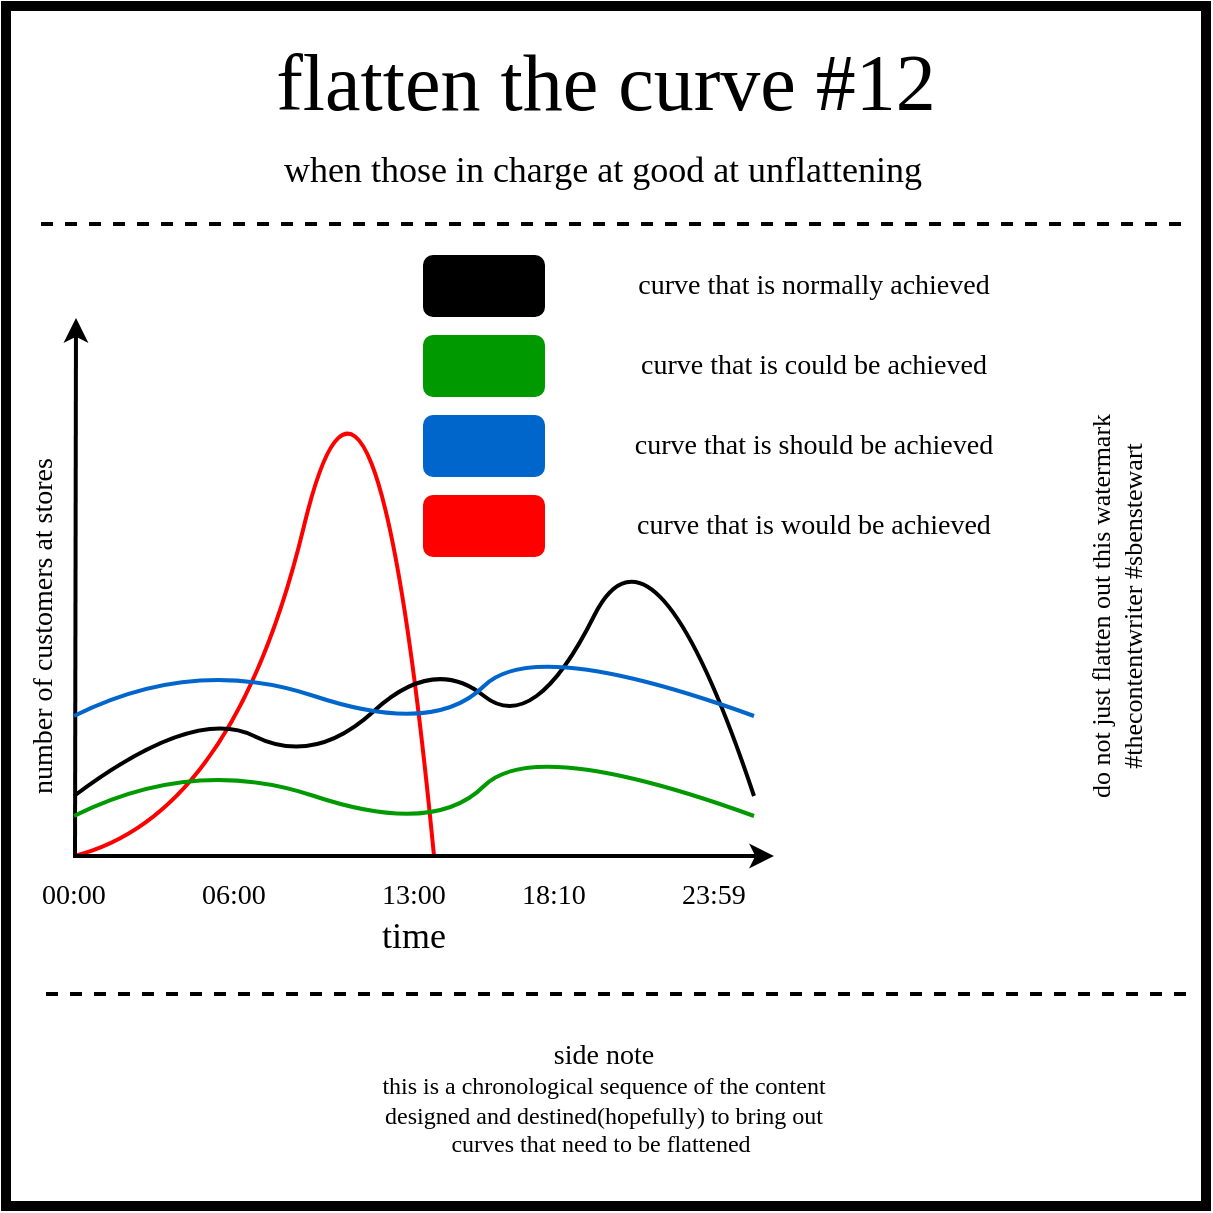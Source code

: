<mxfile version="12.9.8" type="device"><diagram id="dX7Dphyso45SB9-RoEhv" name="Page-1"><mxGraphModel dx="742" dy="523" grid="1" gridSize="10" guides="1" tooltips="1" connect="1" arrows="1" fold="1" page="1" pageScale="1" pageWidth="827" pageHeight="1169" math="0" shadow="0"><root><mxCell id="0"/><mxCell id="1" parent="0"/><mxCell id="47fQwRfuu9tuzH4Cgbzi-13" value="" style="curved=1;endArrow=none;html=1;strokeWidth=2;endFill=0;strokeColor=#FF0000;" edge="1" parent="1"><mxGeometry width="50" height="50" relative="1" as="geometry"><mxPoint x="244" y="515" as="sourcePoint"/><mxPoint x="424" y="515" as="targetPoint"/><Array as="points"><mxPoint x="324" y="495"/><mxPoint x="394" y="205"/></Array></mxGeometry></mxCell><mxCell id="nfxZPmU7g6QgWNAvG-ER-2" value="" style="whiteSpace=wrap;html=1;aspect=fixed;strokeWidth=5;fillColor=none;fontFamily=xkcd;" parent="1" vertex="1"><mxGeometry x="210" y="90" width="600" height="600" as="geometry"/></mxCell><mxCell id="8b6ggLF4gSHIukh4vJdm-18" value="&lt;font&gt;&lt;span style=&quot;font-size: 40px&quot;&gt;flatten the curve #12&lt;/span&gt;&lt;br&gt;&lt;/font&gt;" style="text;html=1;strokeColor=none;fillColor=none;align=center;verticalAlign=middle;whiteSpace=wrap;rounded=0;fontFamily=xkcd;" parent="1" vertex="1"><mxGeometry x="225" y="118" width="570" height="20" as="geometry"/></mxCell><mxCell id="8b6ggLF4gSHIukh4vJdm-24" value="&lt;font&gt;&lt;span style=&quot;font-size: 18px&quot;&gt;when those in charge at good at unflattening&lt;/span&gt;&lt;br&gt;&lt;/font&gt;" style="text;html=1;strokeColor=none;fillColor=none;align=center;verticalAlign=middle;whiteSpace=wrap;rounded=0;fontFamily=xkcd;" parent="1" vertex="1"><mxGeometry x="249.25" y="162" width="518.5" height="20" as="geometry"/></mxCell><mxCell id="8b6ggLF4gSHIukh4vJdm-30" value="" style="endArrow=none;dashed=1;html=1;strokeWidth=2;" parent="1" edge="1"><mxGeometry width="50" height="50" relative="1" as="geometry"><mxPoint x="797.5" y="199" as="sourcePoint"/><mxPoint x="222.5" y="199" as="targetPoint"/></mxGeometry></mxCell><mxCell id="k-dpR7HA_-HZ3Fbqk2lw-16" value="" style="endArrow=none;dashed=1;html=1;strokeWidth=2;" parent="1" edge="1"><mxGeometry width="50" height="50" relative="1" as="geometry"><mxPoint x="800" y="584" as="sourcePoint"/><mxPoint x="225" y="584" as="targetPoint"/></mxGeometry></mxCell><mxCell id="k-dpR7HA_-HZ3Fbqk2lw-17" value="&lt;font&gt;&lt;span style=&quot;font-size: 14px&quot;&gt;side note&lt;/span&gt;&lt;br&gt;this is a chronological sequence of the content&lt;br&gt;designed and destined(hopefully) to bring out&lt;br&gt;curves that need to be flattened&amp;nbsp;&lt;br&gt;&lt;/font&gt;" style="text;html=1;strokeColor=none;fillColor=none;align=center;verticalAlign=middle;whiteSpace=wrap;rounded=0;fontFamily=xkcd;" parent="1" vertex="1"><mxGeometry x="208.5" y="596" width="600" height="80" as="geometry"/></mxCell><mxCell id="euaHSMH8fYii958cPEId-22" style="edgeStyle=orthogonalEdgeStyle;rounded=0;orthogonalLoop=1;jettySize=auto;html=1;exitX=0.5;exitY=1;exitDx=0;exitDy=0;strokeWidth=2;" parent="1" edge="1"><mxGeometry relative="1" as="geometry"><mxPoint x="661" y="451" as="sourcePoint"/><mxPoint x="661" y="451" as="targetPoint"/></mxGeometry></mxCell><mxCell id="pKVuHFSoDqtFi99w7tCS-15" value="&lt;font style=&quot;font-size: 13px&quot;&gt;&lt;font style=&quot;font-size: 13px&quot;&gt;do not just flatten out this watermark&lt;br&gt;&lt;/font&gt;#thecontentwriter #sbenstewart&lt;br&gt;&lt;/font&gt;" style="text;html=1;strokeColor=none;fillColor=none;align=center;verticalAlign=middle;whiteSpace=wrap;rounded=0;rotation=-90;fontFamily=xkcd;" parent="1" vertex="1"><mxGeometry x="605" y="380" width="320" height="20" as="geometry"/></mxCell><mxCell id="47fQwRfuu9tuzH4Cgbzi-1" value="" style="endArrow=classic;html=1;strokeWidth=2;" edge="1" parent="1"><mxGeometry width="50" height="50" relative="1" as="geometry"><mxPoint x="244.5" y="516" as="sourcePoint"/><mxPoint x="245" y="246" as="targetPoint"/></mxGeometry></mxCell><mxCell id="47fQwRfuu9tuzH4Cgbzi-2" value="" style="endArrow=classic;html=1;strokeWidth=2;" edge="1" parent="1"><mxGeometry width="50" height="50" relative="1" as="geometry"><mxPoint x="244" y="515" as="sourcePoint"/><mxPoint x="594" y="515" as="targetPoint"/></mxGeometry></mxCell><mxCell id="47fQwRfuu9tuzH4Cgbzi-3" value="&lt;font style=&quot;font-size: 18px&quot;&gt;time&lt;/font&gt;" style="text;html=1;strokeColor=none;fillColor=none;align=center;verticalAlign=middle;whiteSpace=wrap;rounded=0;fontFamily=xkcd;" vertex="1" parent="1"><mxGeometry x="394" y="545" width="40" height="20" as="geometry"/></mxCell><mxCell id="47fQwRfuu9tuzH4Cgbzi-5" value="&lt;font style=&quot;font-size: 14px&quot;&gt;number of customers at stores&lt;/font&gt;" style="text;html=1;strokeColor=none;fillColor=none;align=center;verticalAlign=middle;whiteSpace=wrap;rounded=0;fontFamily=xkcd;rotation=-90;" vertex="1" parent="1"><mxGeometry x="114" y="390" width="230" height="20" as="geometry"/></mxCell><mxCell id="47fQwRfuu9tuzH4Cgbzi-6" value="&lt;font style=&quot;font-size: 14px&quot;&gt;00:00&lt;/font&gt;" style="text;html=1;strokeColor=none;fillColor=none;align=center;verticalAlign=middle;whiteSpace=wrap;rounded=0;fontFamily=xkcd;" vertex="1" parent="1"><mxGeometry x="224" y="525" width="40" height="20" as="geometry"/></mxCell><mxCell id="47fQwRfuu9tuzH4Cgbzi-7" value="&lt;font style=&quot;font-size: 14px&quot;&gt;06:00&lt;/font&gt;" style="text;html=1;strokeColor=none;fillColor=none;align=center;verticalAlign=middle;whiteSpace=wrap;rounded=0;fontFamily=xkcd;" vertex="1" parent="1"><mxGeometry x="304" y="525" width="40" height="20" as="geometry"/></mxCell><mxCell id="47fQwRfuu9tuzH4Cgbzi-8" value="&lt;font style=&quot;font-size: 14px&quot;&gt;13:00&lt;/font&gt;" style="text;html=1;strokeColor=none;fillColor=none;align=center;verticalAlign=middle;whiteSpace=wrap;rounded=0;fontFamily=xkcd;" vertex="1" parent="1"><mxGeometry x="394" y="525" width="40" height="20" as="geometry"/></mxCell><mxCell id="47fQwRfuu9tuzH4Cgbzi-9" value="&lt;font style=&quot;font-size: 14px&quot;&gt;18:10&lt;/font&gt;" style="text;html=1;strokeColor=none;fillColor=none;align=center;verticalAlign=middle;whiteSpace=wrap;rounded=0;fontFamily=xkcd;" vertex="1" parent="1"><mxGeometry x="464" y="525" width="40" height="20" as="geometry"/></mxCell><mxCell id="47fQwRfuu9tuzH4Cgbzi-10" value="&lt;font style=&quot;font-size: 14px&quot;&gt;23:59&lt;/font&gt;" style="text;html=1;strokeColor=none;fillColor=none;align=center;verticalAlign=middle;whiteSpace=wrap;rounded=0;fontFamily=xkcd;" vertex="1" parent="1"><mxGeometry x="544" y="525" width="40" height="20" as="geometry"/></mxCell><mxCell id="47fQwRfuu9tuzH4Cgbzi-11" value="" style="curved=1;endArrow=none;html=1;strokeWidth=2;endFill=0;" edge="1" parent="1"><mxGeometry width="50" height="50" relative="1" as="geometry"><mxPoint x="244" y="485" as="sourcePoint"/><mxPoint x="584" y="485" as="targetPoint"/><Array as="points"><mxPoint x="304" y="440"/><mxPoint x="364" y="470"/><mxPoint x="424" y="415"/><mxPoint x="474" y="455"/><mxPoint x="534" y="335"/></Array></mxGeometry></mxCell><mxCell id="47fQwRfuu9tuzH4Cgbzi-14" value="" style="curved=1;endArrow=none;html=1;strokeWidth=2;endFill=0;strokeColor=#009900;" edge="1" parent="1"><mxGeometry width="50" height="50" relative="1" as="geometry"><mxPoint x="244" y="495" as="sourcePoint"/><mxPoint x="584" y="495" as="targetPoint"/><Array as="points"><mxPoint x="304" y="465"/><mxPoint x="424" y="505"/><mxPoint x="474" y="455"/></Array></mxGeometry></mxCell><mxCell id="47fQwRfuu9tuzH4Cgbzi-16" value="" style="curved=1;endArrow=none;html=1;strokeWidth=2;endFill=0;strokeColor=#0066CC;" edge="1" parent="1"><mxGeometry width="50" height="50" relative="1" as="geometry"><mxPoint x="244" y="445" as="sourcePoint"/><mxPoint x="584" y="445" as="targetPoint"/><Array as="points"><mxPoint x="304" y="415"/><mxPoint x="424" y="455"/><mxPoint x="474" y="405"/></Array></mxGeometry></mxCell><mxCell id="47fQwRfuu9tuzH4Cgbzi-17" value="" style="rounded=1;whiteSpace=wrap;html=1;fillColor=#000000;" vertex="1" parent="1"><mxGeometry x="419" y="215" width="60" height="30" as="geometry"/></mxCell><mxCell id="47fQwRfuu9tuzH4Cgbzi-18" value="&lt;font style=&quot;font-size: 14px&quot;&gt;curve that is normally achieved&lt;/font&gt;" style="text;html=1;strokeColor=none;fillColor=none;align=center;verticalAlign=middle;whiteSpace=wrap;rounded=0;fontFamily=xkcd;" vertex="1" parent="1"><mxGeometry x="489" y="220" width="250" height="20" as="geometry"/></mxCell><mxCell id="47fQwRfuu9tuzH4Cgbzi-19" value="" style="rounded=1;whiteSpace=wrap;html=1;fillColor=#009900;strokeColor=#009900;" vertex="1" parent="1"><mxGeometry x="419" y="255" width="60" height="30" as="geometry"/></mxCell><mxCell id="47fQwRfuu9tuzH4Cgbzi-20" value="&lt;font style=&quot;font-size: 14px&quot;&gt;curve that is could be achieved&lt;/font&gt;" style="text;html=1;strokeColor=none;fillColor=none;align=center;verticalAlign=middle;whiteSpace=wrap;rounded=0;fontFamily=xkcd;" vertex="1" parent="1"><mxGeometry x="489" y="260" width="250" height="20" as="geometry"/></mxCell><mxCell id="47fQwRfuu9tuzH4Cgbzi-21" value="" style="rounded=1;whiteSpace=wrap;html=1;fillColor=#0066CC;strokeColor=#0066CC;" vertex="1" parent="1"><mxGeometry x="419" y="295" width="60" height="30" as="geometry"/></mxCell><mxCell id="47fQwRfuu9tuzH4Cgbzi-22" value="&lt;font style=&quot;font-size: 14px&quot;&gt;curve that is should be achieved&lt;/font&gt;" style="text;html=1;strokeColor=none;fillColor=none;align=center;verticalAlign=middle;whiteSpace=wrap;rounded=0;fontFamily=xkcd;" vertex="1" parent="1"><mxGeometry x="489" y="300" width="250" height="20" as="geometry"/></mxCell><mxCell id="47fQwRfuu9tuzH4Cgbzi-23" value="" style="rounded=1;whiteSpace=wrap;html=1;fillColor=#FF0000;strokeColor=#FF0000;" vertex="1" parent="1"><mxGeometry x="419" y="335" width="60" height="30" as="geometry"/></mxCell><mxCell id="47fQwRfuu9tuzH4Cgbzi-24" value="&lt;font style=&quot;font-size: 14px&quot;&gt;curve that is would be achieved&lt;/font&gt;" style="text;html=1;strokeColor=none;fillColor=none;align=center;verticalAlign=middle;whiteSpace=wrap;rounded=0;fontFamily=xkcd;" vertex="1" parent="1"><mxGeometry x="489" y="340" width="250" height="20" as="geometry"/></mxCell></root></mxGraphModel></diagram></mxfile>